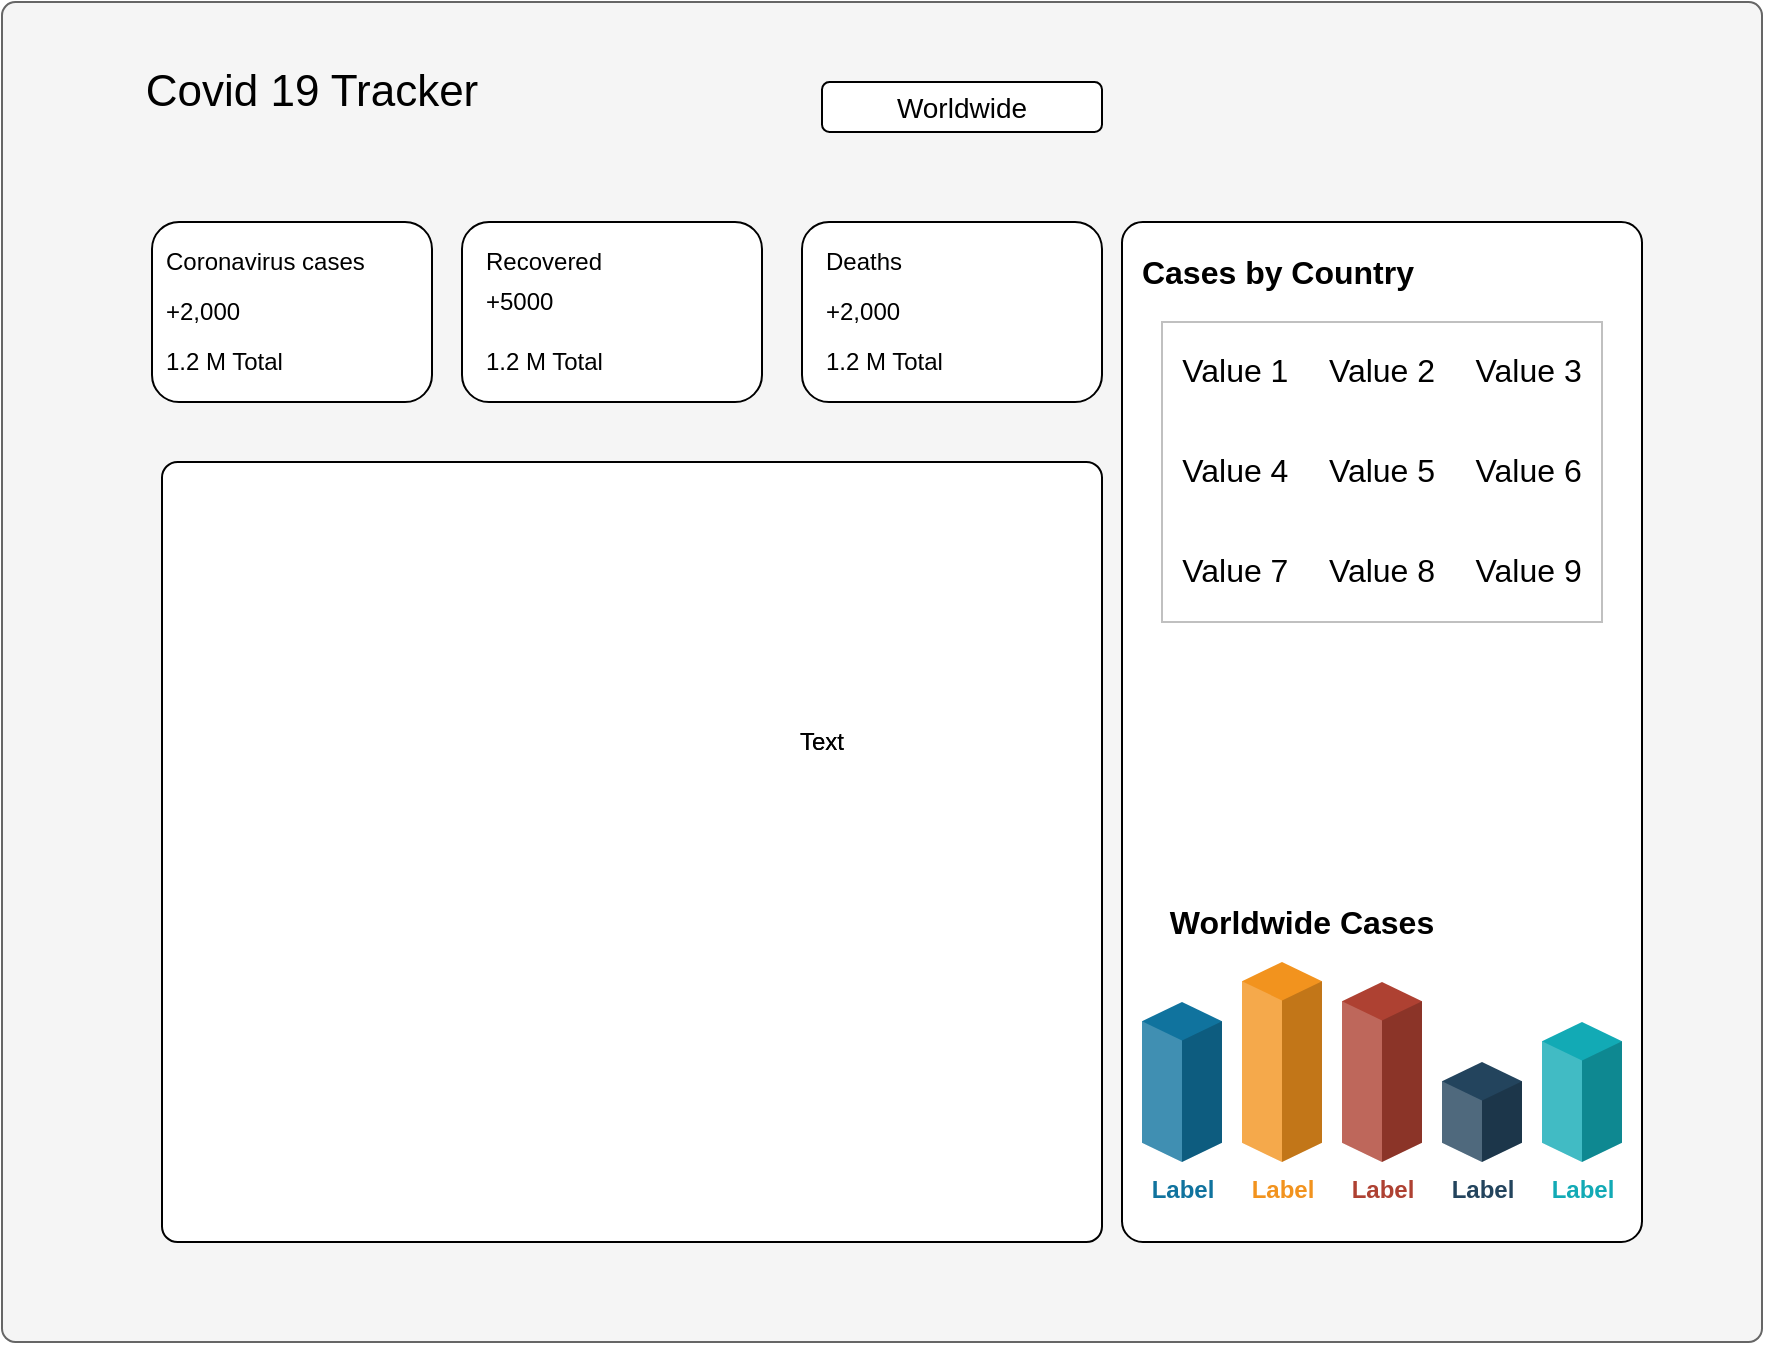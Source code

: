 <mxfile version="14.6.13" type="github">
  <diagram id="eGTY_Tlfv-x5R9FSA6Rd" name="Page-1">
    <mxGraphModel dx="1422" dy="743" grid="1" gridSize="10" guides="1" tooltips="1" connect="1" arrows="1" fold="1" page="1" pageScale="1" pageWidth="1100" pageHeight="850" math="0" shadow="0">
      <root>
        <mxCell id="0" />
        <mxCell id="1" parent="0" />
        <mxCell id="2TQ8XuGD4BtOBQHRCpVE-1" value="" style="rounded=1;whiteSpace=wrap;html=1;arcSize=1;sketch=0;glass=0;shadow=0;fillColor=#f5f5f5;strokeColor=#666666;fontColor=#333333;" parent="1" vertex="1">
          <mxGeometry x="10" y="10" width="880" height="670" as="geometry" />
        </mxCell>
        <mxCell id="2TQ8XuGD4BtOBQHRCpVE-4" value="Covid 19 Tracker" style="text;html=1;strokeColor=none;fillColor=none;align=center;verticalAlign=middle;whiteSpace=wrap;rounded=0;shadow=0;glass=0;sketch=0;fontSize=22;" parent="1" vertex="1">
          <mxGeometry x="70" y="40" width="190" height="30" as="geometry" />
        </mxCell>
        <mxCell id="2TQ8XuGD4BtOBQHRCpVE-6" value="Worldwide" style="rounded=1;whiteSpace=wrap;html=1;shadow=0;glass=0;sketch=0;fontSize=14;" parent="1" vertex="1">
          <mxGeometry x="420" y="50" width="140" height="25" as="geometry" />
        </mxCell>
        <mxCell id="2TQ8XuGD4BtOBQHRCpVE-7" value="" style="rounded=1;whiteSpace=wrap;html=1;shadow=0;glass=0;sketch=0;fontSize=14;" parent="1" vertex="1">
          <mxGeometry x="85" y="120" width="140" height="90" as="geometry" />
        </mxCell>
        <mxCell id="2TQ8XuGD4BtOBQHRCpVE-9" value="Coronavirus cases" style="text;html=1;strokeColor=none;fillColor=none;align=left;verticalAlign=middle;whiteSpace=wrap;rounded=0;shadow=0;glass=0;sketch=0;fontSize=12;" parent="1" vertex="1">
          <mxGeometry x="90" y="130" width="110" height="20" as="geometry" />
        </mxCell>
        <mxCell id="2TQ8XuGD4BtOBQHRCpVE-12" value="1.2 M Total" style="text;html=1;strokeColor=none;fillColor=none;align=left;verticalAlign=middle;whiteSpace=wrap;rounded=0;shadow=0;glass=0;sketch=0;fontSize=12;" parent="1" vertex="1">
          <mxGeometry x="90" y="180" width="110" height="20" as="geometry" />
        </mxCell>
        <mxCell id="2TQ8XuGD4BtOBQHRCpVE-23" value="" style="rounded=1;whiteSpace=wrap;html=1;shadow=0;glass=0;sketch=0;fontSize=14;" parent="1" vertex="1">
          <mxGeometry x="410" y="120" width="150" height="90" as="geometry" />
        </mxCell>
        <mxCell id="2TQ8XuGD4BtOBQHRCpVE-24" value="Deaths" style="text;html=1;strokeColor=none;fillColor=none;align=left;verticalAlign=middle;whiteSpace=wrap;rounded=0;shadow=0;glass=0;sketch=0;fontSize=12;" parent="1" vertex="1">
          <mxGeometry x="420" y="130" width="110" height="20" as="geometry" />
        </mxCell>
        <mxCell id="2TQ8XuGD4BtOBQHRCpVE-25" value="+2,000" style="text;html=1;strokeColor=none;fillColor=none;align=left;verticalAlign=middle;whiteSpace=wrap;rounded=0;shadow=0;glass=0;sketch=0;fontSize=12;" parent="1" vertex="1">
          <mxGeometry x="420" y="155" width="110" height="20" as="geometry" />
        </mxCell>
        <mxCell id="2TQ8XuGD4BtOBQHRCpVE-26" value="1.2 M Total" style="text;html=1;strokeColor=none;fillColor=none;align=left;verticalAlign=middle;whiteSpace=wrap;rounded=0;shadow=0;glass=0;sketch=0;fontSize=12;" parent="1" vertex="1">
          <mxGeometry x="420" y="180" width="110" height="20" as="geometry" />
        </mxCell>
        <mxCell id="2TQ8XuGD4BtOBQHRCpVE-29" value="" style="rounded=1;whiteSpace=wrap;html=1;shadow=0;glass=0;sketch=0;fontSize=14;" parent="1" vertex="1">
          <mxGeometry x="240" y="120" width="150" height="90" as="geometry" />
        </mxCell>
        <mxCell id="2TQ8XuGD4BtOBQHRCpVE-30" value="Recovered" style="text;html=1;strokeColor=none;fillColor=none;align=left;verticalAlign=middle;whiteSpace=wrap;rounded=0;shadow=0;glass=0;sketch=0;fontSize=12;" parent="1" vertex="1">
          <mxGeometry x="250" y="130" width="110" height="20" as="geometry" />
        </mxCell>
        <mxCell id="2TQ8XuGD4BtOBQHRCpVE-31" value="+2,000" style="text;html=1;strokeColor=none;fillColor=none;align=left;verticalAlign=middle;whiteSpace=wrap;rounded=0;shadow=0;glass=0;sketch=0;fontSize=12;" parent="1" vertex="1">
          <mxGeometry x="90" y="155" width="110" height="20" as="geometry" />
        </mxCell>
        <mxCell id="2TQ8XuGD4BtOBQHRCpVE-32" value="1.2 M Total" style="text;html=1;strokeColor=none;fillColor=none;align=left;verticalAlign=middle;whiteSpace=wrap;rounded=0;shadow=0;glass=0;sketch=0;fontSize=12;" parent="1" vertex="1">
          <mxGeometry x="250" y="180" width="110" height="20" as="geometry" />
        </mxCell>
        <mxCell id="2TQ8XuGD4BtOBQHRCpVE-33" value="" style="rounded=1;whiteSpace=wrap;html=1;shadow=0;glass=0;sketch=0;fontSize=12;align=left;arcSize=2;" parent="1" vertex="1">
          <mxGeometry x="90" y="240" width="470" height="390" as="geometry" />
        </mxCell>
        <mxCell id="2TQ8XuGD4BtOBQHRCpVE-41" value="+5000" style="text;html=1;strokeColor=none;fillColor=none;align=left;verticalAlign=middle;whiteSpace=wrap;rounded=0;shadow=0;glass=0;sketch=0;fontSize=12;" parent="1" vertex="1">
          <mxGeometry x="250" y="150" width="70" height="20" as="geometry" />
        </mxCell>
        <mxCell id="2TQ8XuGD4BtOBQHRCpVE-45" value="" style="shape=image;html=1;verticalAlign=top;verticalLabelPosition=bottom;labelBackgroundColor=#ffffff;imageAspect=0;aspect=fixed;image=https://cdn4.iconfinder.com/data/icons/small-n-flat/24/map-128.png;rounded=1;shadow=0;glass=0;sketch=0;fontSize=12;align=left;" parent="1" vertex="1">
          <mxGeometry x="182.5" y="280" width="285" height="285" as="geometry" />
        </mxCell>
        <mxCell id="2TQ8XuGD4BtOBQHRCpVE-46" value="" style="rounded=1;whiteSpace=wrap;html=1;shadow=0;glass=0;sketch=0;fontSize=12;align=left;arcSize=4;" parent="1" vertex="1">
          <mxGeometry x="570" y="120" width="260" height="510" as="geometry" />
        </mxCell>
        <mxCell id="jxLb7XPW1R7pvpRHZft7-1" value="Text" style="text;html=1;strokeColor=none;fillColor=none;align=center;verticalAlign=middle;whiteSpace=wrap;rounded=0;" vertex="1" parent="1">
          <mxGeometry x="400" y="370" width="40" height="20" as="geometry" />
        </mxCell>
        <mxCell id="jxLb7XPW1R7pvpRHZft7-2" value="Text" style="text;html=1;strokeColor=none;fillColor=none;align=center;verticalAlign=middle;whiteSpace=wrap;rounded=0;" vertex="1" parent="1">
          <mxGeometry x="400" y="370" width="40" height="20" as="geometry" />
        </mxCell>
        <mxCell id="jxLb7XPW1R7pvpRHZft7-3" value="Cases by Country" style="text;html=1;strokeColor=none;fillColor=none;align=center;verticalAlign=middle;whiteSpace=wrap;rounded=0;fontSize=16;fontStyle=1" vertex="1" parent="1">
          <mxGeometry x="568" y="135" width="160" height="20" as="geometry" />
        </mxCell>
        <mxCell id="jxLb7XPW1R7pvpRHZft7-4" value="Worldwide Cases" style="text;html=1;strokeColor=none;fillColor=none;align=center;verticalAlign=middle;whiteSpace=wrap;rounded=0;fontSize=16;fontStyle=1" vertex="1" parent="1">
          <mxGeometry x="580" y="460" width="160" height="20" as="geometry" />
        </mxCell>
        <mxCell id="jxLb7XPW1R7pvpRHZft7-5" value="Label" style="verticalLabelPosition=bottom;verticalAlign=top;html=1;shape=mxgraph.infographic.shadedCube;isoAngle=15;fillColor=#10739E;strokeColor=none;fontStyle=1;fontColor=#10739E;fontSize=12;shadow=0;" vertex="1" parent="1">
          <mxGeometry x="580" y="510" width="40" height="80" as="geometry" />
        </mxCell>
        <mxCell id="jxLb7XPW1R7pvpRHZft7-6" value="Label" style="verticalLabelPosition=bottom;verticalAlign=top;html=1;shape=mxgraph.infographic.shadedCube;isoAngle=15;fillColor=#F2931E;strokeColor=none;fontStyle=1;fontColor=#F2931E;fontSize=12;shadow=0;" vertex="1" parent="1">
          <mxGeometry x="630" y="490" width="40" height="100" as="geometry" />
        </mxCell>
        <mxCell id="jxLb7XPW1R7pvpRHZft7-7" value="Label" style="verticalLabelPosition=bottom;verticalAlign=top;html=1;shape=mxgraph.infographic.shadedCube;isoAngle=15;fillColor=#AE4132;strokeColor=none;fontStyle=1;fontColor=#AE4132;fontSize=12;shadow=0;" vertex="1" parent="1">
          <mxGeometry x="680" y="500" width="40" height="90" as="geometry" />
        </mxCell>
        <mxCell id="jxLb7XPW1R7pvpRHZft7-8" value="Label" style="verticalLabelPosition=bottom;verticalAlign=top;html=1;shape=mxgraph.infographic.shadedCube;isoAngle=15;fillColor=#23445D;strokeColor=none;fontStyle=1;fontColor=#23445D;fontSize=12;shadow=0;" vertex="1" parent="1">
          <mxGeometry x="730" y="540" width="40" height="50" as="geometry" />
        </mxCell>
        <mxCell id="jxLb7XPW1R7pvpRHZft7-9" value="Label" style="verticalLabelPosition=bottom;verticalAlign=top;html=1;shape=mxgraph.infographic.shadedCube;isoAngle=15;fillColor=#12AAB5;strokeColor=none;fontStyle=1;fontColor=#12AAB5;fontSize=12;shadow=0;" vertex="1" parent="1">
          <mxGeometry x="780" y="520" width="40" height="70" as="geometry" />
        </mxCell>
        <mxCell id="jxLb7XPW1R7pvpRHZft7-10" value="&lt;table border=&quot;0&quot; width=&quot;100%&quot; height=&quot;100%&quot; style=&quot;width:100%;height:100%;border-collapse:collapse;&quot;&gt;&lt;tr&gt;&lt;td align=&quot;center&quot;&gt;Value 1&lt;/td&gt;&lt;td align=&quot;center&quot;&gt;Value 2&lt;/td&gt;&lt;td align=&quot;center&quot;&gt;Value 3&lt;/td&gt;&lt;/tr&gt;&lt;tr&gt;&lt;td align=&quot;center&quot;&gt;Value 4&lt;/td&gt;&lt;td align=&quot;center&quot;&gt;Value 5&lt;/td&gt;&lt;td align=&quot;center&quot;&gt;Value 6&lt;/td&gt;&lt;/tr&gt;&lt;tr&gt;&lt;td align=&quot;center&quot;&gt;Value 7&lt;/td&gt;&lt;td align=&quot;center&quot;&gt;Value 8&lt;/td&gt;&lt;td align=&quot;center&quot;&gt;Value 9&lt;/td&gt;&lt;/tr&gt;&lt;/table&gt;" style="text;html=1;strokeColor=#c0c0c0;fillColor=none;overflow=fill;fontSize=16;" vertex="1" parent="1">
          <mxGeometry x="590" y="170" width="220" height="150" as="geometry" />
        </mxCell>
      </root>
    </mxGraphModel>
  </diagram>
</mxfile>
